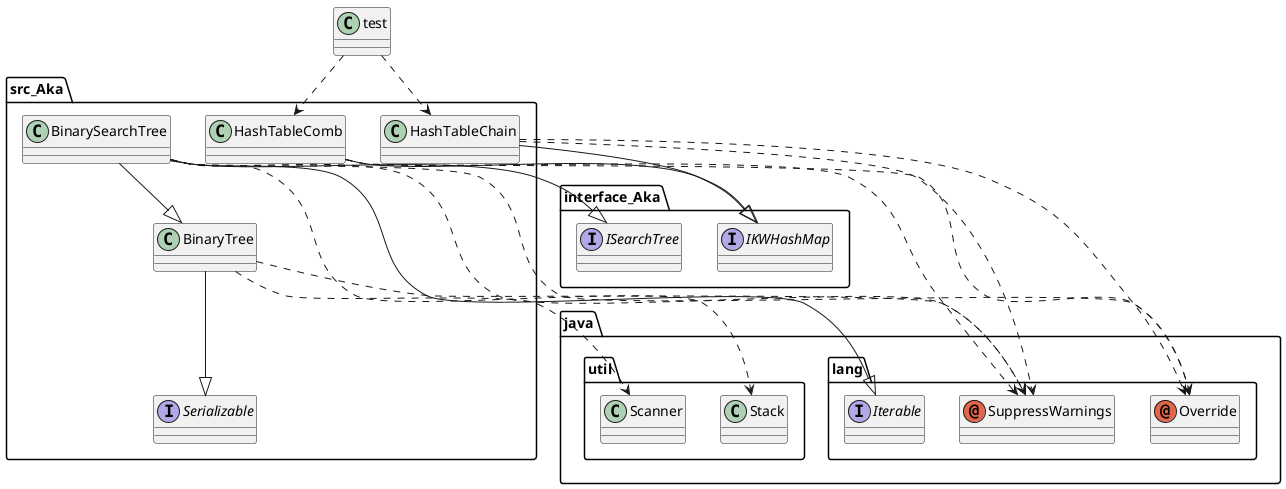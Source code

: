 @startuml
annotation java.lang.Override
annotation java.lang.SuppressWarnings
class java.util.Scanner
class java.util.Stack
class src_Aka.BinarySearchTree
class src_Aka.BinaryTree
class src_Aka.HashTableChain
class src_Aka.HashTableComb
class test
interface interface_Aka.IKWHashMap
interface interface_Aka.ISearchTree
interface java.lang.Iterable
interface src_Aka.Serializable
src_Aka.BinarySearchTree ..> java.lang.Override
src_Aka.BinarySearchTree ..> java.lang.SuppressWarnings
src_Aka.BinarySearchTree ..> java.util.Stack
src_Aka.BinarySearchTree --|> src_Aka.BinaryTree
src_Aka.BinarySearchTree --|> interface_Aka.ISearchTree
src_Aka.BinarySearchTree --|> java.lang.Iterable
src_Aka.BinaryTree ..> java.lang.SuppressWarnings
src_Aka.BinaryTree ..> java.util.Scanner
src_Aka.BinaryTree --|> src_Aka.Serializable
src_Aka.HashTableChain ..> java.lang.Override
src_Aka.HashTableChain ..> java.lang.SuppressWarnings
src_Aka.HashTableChain --|> interface_Aka.IKWHashMap
src_Aka.HashTableComb ..> java.lang.Override
src_Aka.HashTableComb ..> java.lang.SuppressWarnings
src_Aka.HashTableComb --|> interface_Aka.IKWHashMap
test ..> src_Aka.HashTableChain
test ..> src_Aka.HashTableComb
@enduml